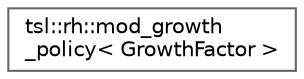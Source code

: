 digraph "Graphical Class Hierarchy"
{
 // LATEX_PDF_SIZE
  bgcolor="transparent";
  edge [fontname=Helvetica,fontsize=10,labelfontname=Helvetica,labelfontsize=10];
  node [fontname=Helvetica,fontsize=10,shape=box,height=0.2,width=0.4];
  rankdir="LR";
  Node0 [id="Node000000",label="tsl::rh::mod_growth\l_policy\< GrowthFactor \>",height=0.2,width=0.4,color="grey40", fillcolor="white", style="filled",URL="$classtsl_1_1rh_1_1mod__growth__policy.html",tooltip=" "];
}
